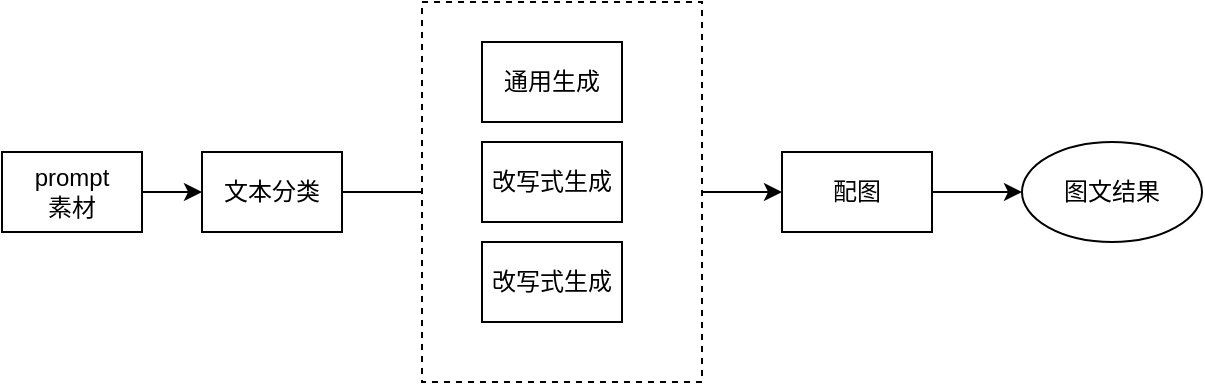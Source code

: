 <mxfile version="21.2.9" type="github">
  <diagram id="NOVO8gDPz_ABOc9ci7kb" name="第 1 页">
    <mxGraphModel dx="954" dy="616" grid="1" gridSize="10" guides="1" tooltips="1" connect="1" arrows="1" fold="1" page="1" pageScale="1" pageWidth="1169" pageHeight="1654" math="0" shadow="0">
      <root>
        <mxCell id="0" />
        <mxCell id="1" parent="0" />
        <mxCell id="aKKguvGdOZD7y9F2XIfX-8" value="" style="edgeStyle=orthogonalEdgeStyle;rounded=0;orthogonalLoop=1;jettySize=auto;html=1;" parent="1" source="aKKguvGdOZD7y9F2XIfX-1" target="aKKguvGdOZD7y9F2XIfX-6" edge="1">
          <mxGeometry relative="1" as="geometry" />
        </mxCell>
        <mxCell id="aKKguvGdOZD7y9F2XIfX-1" value="文本分类" style="rounded=0;whiteSpace=wrap;html=1;" parent="1" vertex="1">
          <mxGeometry x="160" y="165" width="70" height="40" as="geometry" />
        </mxCell>
        <mxCell id="aKKguvGdOZD7y9F2XIfX-9" value="" style="edgeStyle=orthogonalEdgeStyle;rounded=0;orthogonalLoop=1;jettySize=auto;html=1;" parent="1" source="aKKguvGdOZD7y9F2XIfX-2" target="aKKguvGdOZD7y9F2XIfX-4" edge="1">
          <mxGeometry relative="1" as="geometry" />
        </mxCell>
        <mxCell id="aKKguvGdOZD7y9F2XIfX-2" value="" style="rounded=0;whiteSpace=wrap;html=1;dashed=1;" parent="1" vertex="1">
          <mxGeometry x="270" y="90" width="140" height="190" as="geometry" />
        </mxCell>
        <mxCell id="aKKguvGdOZD7y9F2XIfX-3" value="通用生成" style="rounded=0;whiteSpace=wrap;html=1;" parent="1" vertex="1">
          <mxGeometry x="300" y="110" width="70" height="40" as="geometry" />
        </mxCell>
        <mxCell id="aKKguvGdOZD7y9F2XIfX-14" value="" style="edgeStyle=orthogonalEdgeStyle;rounded=0;orthogonalLoop=1;jettySize=auto;html=1;" parent="1" source="aKKguvGdOZD7y9F2XIfX-4" target="aKKguvGdOZD7y9F2XIfX-10" edge="1">
          <mxGeometry relative="1" as="geometry" />
        </mxCell>
        <mxCell id="aKKguvGdOZD7y9F2XIfX-4" value="配图" style="rounded=0;whiteSpace=wrap;html=1;" parent="1" vertex="1">
          <mxGeometry x="450" y="165" width="75" height="40" as="geometry" />
        </mxCell>
        <mxCell id="aKKguvGdOZD7y9F2XIfX-5" value="改写式生成" style="rounded=0;whiteSpace=wrap;html=1;" parent="1" vertex="1">
          <mxGeometry x="300" y="160" width="70" height="40" as="geometry" />
        </mxCell>
        <mxCell id="aKKguvGdOZD7y9F2XIfX-6" value="改写式生成" style="rounded=0;whiteSpace=wrap;html=1;" parent="1" vertex="1">
          <mxGeometry x="300" y="210" width="70" height="40" as="geometry" />
        </mxCell>
        <mxCell id="aKKguvGdOZD7y9F2XIfX-10" value="图文结果" style="ellipse;whiteSpace=wrap;html=1;" parent="1" vertex="1">
          <mxGeometry x="570" y="160" width="90" height="50" as="geometry" />
        </mxCell>
        <mxCell id="aKKguvGdOZD7y9F2XIfX-13" value="" style="edgeStyle=orthogonalEdgeStyle;rounded=0;orthogonalLoop=1;jettySize=auto;html=1;" parent="1" source="aKKguvGdOZD7y9F2XIfX-12" target="aKKguvGdOZD7y9F2XIfX-1" edge="1">
          <mxGeometry relative="1" as="geometry" />
        </mxCell>
        <mxCell id="aKKguvGdOZD7y9F2XIfX-12" value="prompt&lt;br&gt;素材&lt;br&gt;" style="rounded=0;whiteSpace=wrap;html=1;" parent="1" vertex="1">
          <mxGeometry x="60" y="165" width="70" height="40" as="geometry" />
        </mxCell>
      </root>
    </mxGraphModel>
  </diagram>
</mxfile>
